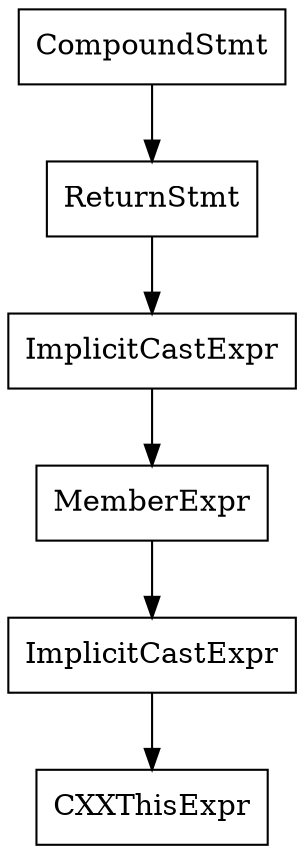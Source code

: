 digraph unnamed {

	Node0x555c0efee4d0 [shape=record,label="{CompoundStmt}"];
	Node0x555c0efee4d0 -> Node0x555c0efee4c0;
	Node0x555c0efee4c0 [shape=record,label="{ReturnStmt}"];
	Node0x555c0efee4c0 -> Node0x555c0efee4a8;
	Node0x555c0efee4a8 [shape=record,label="{ImplicitCastExpr}"];
	Node0x555c0efee4a8 -> Node0x555c0efee478;
	Node0x555c0efee478 [shape=record,label="{MemberExpr}"];
	Node0x555c0efee478 -> Node0x555c0efee458;
	Node0x555c0efee458 [shape=record,label="{ImplicitCastExpr}"];
	Node0x555c0efee458 -> Node0x555c0efee448;
	Node0x555c0efee448 [shape=record,label="{CXXThisExpr}"];
}
